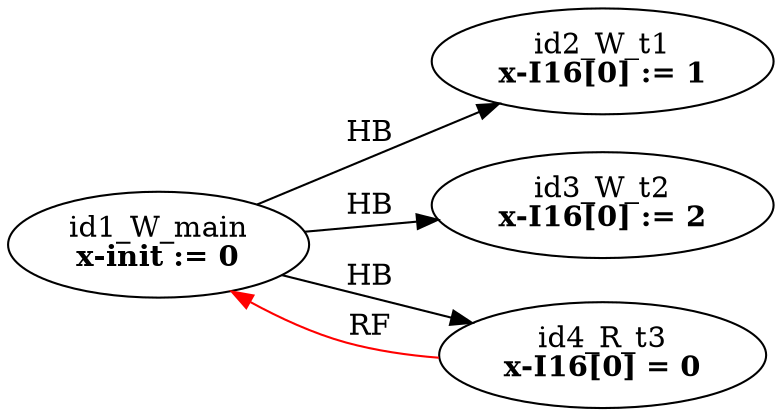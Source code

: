 digraph memory_model {
rankdir=LR;
splines=true; esep=0.5;
id1_W_main -> id2_W_t1 [label = "HB", color="black"];
id1_W_main -> id3_W_t2 [label = "HB", color="black"];
id1_W_main -> id4_R_t3 [label = "HB", color="black"];
id4_R_t3 -> id1_W_main [label = "RF", color="red"];
id1_W_main [label=<id1_W_main<br/><B>x-init := 0</B>>, pos="5.0,2!"]
id2_W_t1 [label=<id2_W_t1<br/><B>x-I16[0] := 1</B>>, pos="0,0!"]
id3_W_t2 [label=<id3_W_t2<br/><B>x-I16[0] := 2</B>>, pos="5,0!"]
id4_R_t3 [label=<id4_R_t3<br/><B>x-I16[0] = 0</B>>, pos="10,0!"]
}